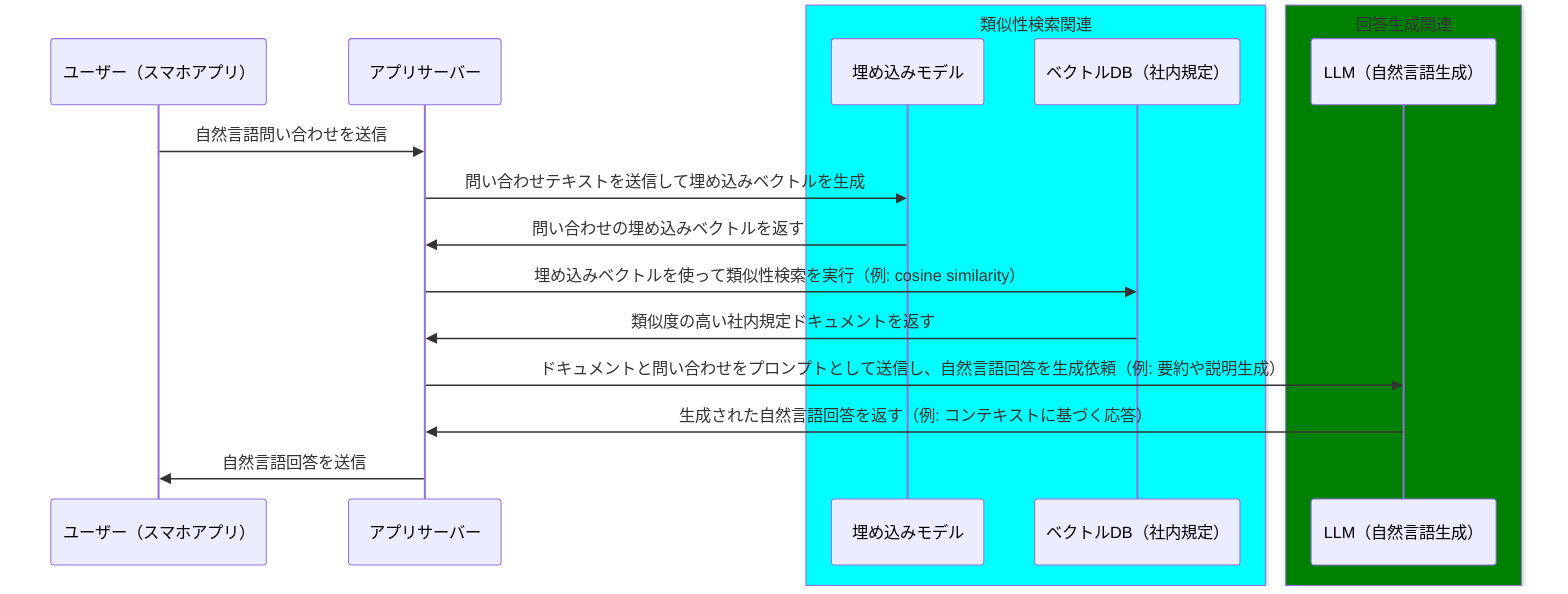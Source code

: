 sequenceDiagram
    participant User as ユーザー（スマホアプリ）
    participant AppServer as アプリサーバー

    box cyan 類似性検索関連
        participant EmbeddingModel as 埋め込みモデル
        participant VectorDB as ベクトルDB（社内規定）
    end

    box green 回答生成関連
        participant LLM as LLM（自然言語生成）
    end

    User->>AppServer: 自然言語問い合わせを送信
    AppServer->>EmbeddingModel: 問い合わせテキストを送信して埋め込みベクトルを生成
    EmbeddingModel->>AppServer: 問い合わせの埋め込みベクトルを返す
    AppServer->>VectorDB: 埋め込みベクトルを使って類似性検索を実行（例: cosine similarity）
    VectorDB->>AppServer: 類似度の高い社内規定ドキュメントを返す
    AppServer->>LLM: ドキュメントと問い合わせをプロンプトとして送信し、自然言語回答を生成依頼（例: 要約や説明生成）
    LLM->>AppServer: 生成された自然言語回答を返す（例: コンテキストに基づく応答）
    AppServer->>User: 自然言語回答を送信
